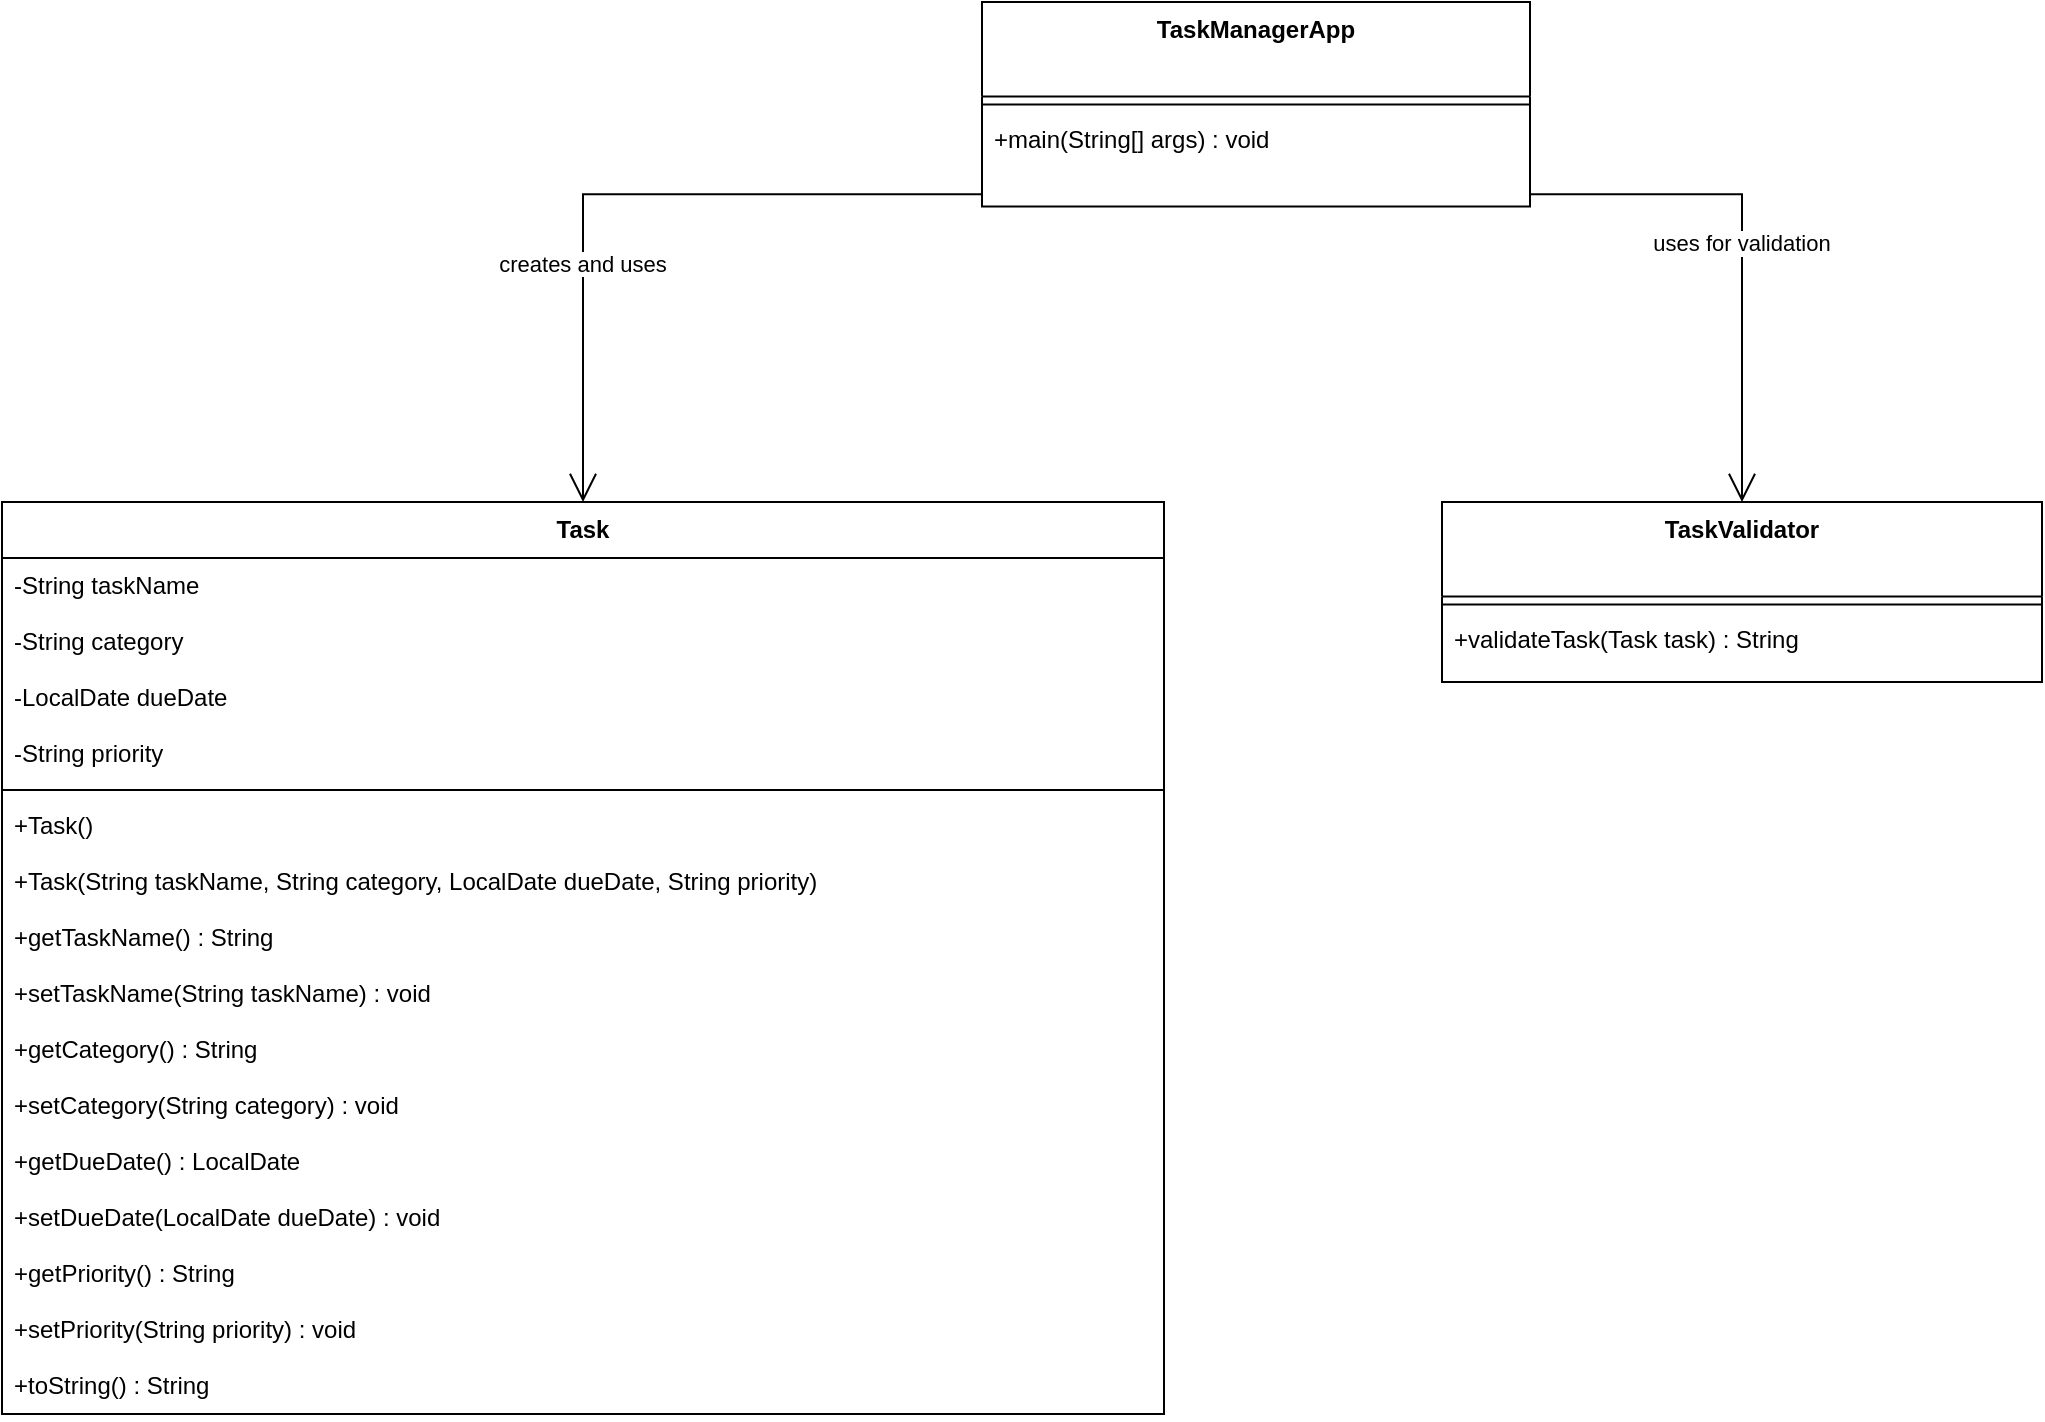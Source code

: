 <mxfile>
    <diagram name="Page-1" id="GfO-ehUrDFWXusRzr627">
        <mxGraphModel dx="2311" dy="662" grid="1" gridSize="10" guides="1" tooltips="1" connect="1" arrows="1" fold="1" page="1" pageScale="1" pageWidth="850" pageHeight="1100" math="0" shadow="0">
            <root>
                <mxCell id="0"/>
                <mxCell id="1" parent="0"/>
                <mxCell id="RBmTynfh8ijn9ladTr99-1" value="Task" style="swimlane;fontStyle=1;align=center;verticalAlign=top;childLayout=stackLayout;horizontal=1;startSize=28;horizontalStack=0;resizeParent=1;resizeParentMax=0;resizeLast=0;collapsible=0;marginBottom=0;" parent="1" vertex="1">
                    <mxGeometry x="-70" y="270" width="581" height="456" as="geometry"/>
                </mxCell>
                <mxCell id="RBmTynfh8ijn9ladTr99-2" value="-String taskName" style="text;strokeColor=none;fillColor=none;align=left;verticalAlign=top;spacingLeft=4;spacingRight=4;overflow=hidden;rotatable=0;points=[[0,0.5],[1,0.5]];portConstraint=eastwest;" parent="RBmTynfh8ijn9ladTr99-1" vertex="1">
                    <mxGeometry y="28" width="581" height="28" as="geometry"/>
                </mxCell>
                <mxCell id="RBmTynfh8ijn9ladTr99-3" value="-String category" style="text;strokeColor=none;fillColor=none;align=left;verticalAlign=top;spacingLeft=4;spacingRight=4;overflow=hidden;rotatable=0;points=[[0,0.5],[1,0.5]];portConstraint=eastwest;" parent="RBmTynfh8ijn9ladTr99-1" vertex="1">
                    <mxGeometry y="56" width="581" height="28" as="geometry"/>
                </mxCell>
                <mxCell id="RBmTynfh8ijn9ladTr99-4" value="-LocalDate dueDate" style="text;strokeColor=none;fillColor=none;align=left;verticalAlign=top;spacingLeft=4;spacingRight=4;overflow=hidden;rotatable=0;points=[[0,0.5],[1,0.5]];portConstraint=eastwest;" parent="RBmTynfh8ijn9ladTr99-1" vertex="1">
                    <mxGeometry y="84" width="581" height="28" as="geometry"/>
                </mxCell>
                <mxCell id="RBmTynfh8ijn9ladTr99-5" value="-String priority" style="text;strokeColor=none;fillColor=none;align=left;verticalAlign=top;spacingLeft=4;spacingRight=4;overflow=hidden;rotatable=0;points=[[0,0.5],[1,0.5]];portConstraint=eastwest;" parent="RBmTynfh8ijn9ladTr99-1" vertex="1">
                    <mxGeometry y="112" width="581" height="28" as="geometry"/>
                </mxCell>
                <mxCell id="RBmTynfh8ijn9ladTr99-6" style="line;strokeWidth=1;fillColor=none;align=left;verticalAlign=middle;spacingTop=-1;spacingLeft=3;spacingRight=3;rotatable=0;labelPosition=right;points=[];portConstraint=eastwest;strokeColor=inherit;" parent="RBmTynfh8ijn9ladTr99-1" vertex="1">
                    <mxGeometry y="140" width="581" height="8" as="geometry"/>
                </mxCell>
                <mxCell id="RBmTynfh8ijn9ladTr99-7" value="+Task()" style="text;strokeColor=none;fillColor=none;align=left;verticalAlign=top;spacingLeft=4;spacingRight=4;overflow=hidden;rotatable=0;points=[[0,0.5],[1,0.5]];portConstraint=eastwest;" parent="RBmTynfh8ijn9ladTr99-1" vertex="1">
                    <mxGeometry y="148" width="581" height="28" as="geometry"/>
                </mxCell>
                <mxCell id="RBmTynfh8ijn9ladTr99-8" value="+Task(String taskName, String category, LocalDate dueDate, String priority)" style="text;strokeColor=none;fillColor=none;align=left;verticalAlign=top;spacingLeft=4;spacingRight=4;overflow=hidden;rotatable=0;points=[[0,0.5],[1,0.5]];portConstraint=eastwest;" parent="RBmTynfh8ijn9ladTr99-1" vertex="1">
                    <mxGeometry y="176" width="581" height="28" as="geometry"/>
                </mxCell>
                <mxCell id="RBmTynfh8ijn9ladTr99-9" value="+getTaskName() : String" style="text;strokeColor=none;fillColor=none;align=left;verticalAlign=top;spacingLeft=4;spacingRight=4;overflow=hidden;rotatable=0;points=[[0,0.5],[1,0.5]];portConstraint=eastwest;" parent="RBmTynfh8ijn9ladTr99-1" vertex="1">
                    <mxGeometry y="204" width="581" height="28" as="geometry"/>
                </mxCell>
                <mxCell id="RBmTynfh8ijn9ladTr99-10" value="+setTaskName(String taskName) : void" style="text;strokeColor=none;fillColor=none;align=left;verticalAlign=top;spacingLeft=4;spacingRight=4;overflow=hidden;rotatable=0;points=[[0,0.5],[1,0.5]];portConstraint=eastwest;" parent="RBmTynfh8ijn9ladTr99-1" vertex="1">
                    <mxGeometry y="232" width="581" height="28" as="geometry"/>
                </mxCell>
                <mxCell id="RBmTynfh8ijn9ladTr99-11" value="+getCategory() : String" style="text;strokeColor=none;fillColor=none;align=left;verticalAlign=top;spacingLeft=4;spacingRight=4;overflow=hidden;rotatable=0;points=[[0,0.5],[1,0.5]];portConstraint=eastwest;" parent="RBmTynfh8ijn9ladTr99-1" vertex="1">
                    <mxGeometry y="260" width="581" height="28" as="geometry"/>
                </mxCell>
                <mxCell id="RBmTynfh8ijn9ladTr99-12" value="+setCategory(String category) : void" style="text;strokeColor=none;fillColor=none;align=left;verticalAlign=top;spacingLeft=4;spacingRight=4;overflow=hidden;rotatable=0;points=[[0,0.5],[1,0.5]];portConstraint=eastwest;" parent="RBmTynfh8ijn9ladTr99-1" vertex="1">
                    <mxGeometry y="288" width="581" height="28" as="geometry"/>
                </mxCell>
                <mxCell id="RBmTynfh8ijn9ladTr99-13" value="+getDueDate() : LocalDate" style="text;strokeColor=none;fillColor=none;align=left;verticalAlign=top;spacingLeft=4;spacingRight=4;overflow=hidden;rotatable=0;points=[[0,0.5],[1,0.5]];portConstraint=eastwest;" parent="RBmTynfh8ijn9ladTr99-1" vertex="1">
                    <mxGeometry y="316" width="581" height="28" as="geometry"/>
                </mxCell>
                <mxCell id="RBmTynfh8ijn9ladTr99-14" value="+setDueDate(LocalDate dueDate) : void" style="text;strokeColor=none;fillColor=none;align=left;verticalAlign=top;spacingLeft=4;spacingRight=4;overflow=hidden;rotatable=0;points=[[0,0.5],[1,0.5]];portConstraint=eastwest;" parent="RBmTynfh8ijn9ladTr99-1" vertex="1">
                    <mxGeometry y="344" width="581" height="28" as="geometry"/>
                </mxCell>
                <mxCell id="RBmTynfh8ijn9ladTr99-15" value="+getPriority() : String" style="text;strokeColor=none;fillColor=none;align=left;verticalAlign=top;spacingLeft=4;spacingRight=4;overflow=hidden;rotatable=0;points=[[0,0.5],[1,0.5]];portConstraint=eastwest;" parent="RBmTynfh8ijn9ladTr99-1" vertex="1">
                    <mxGeometry y="372" width="581" height="28" as="geometry"/>
                </mxCell>
                <mxCell id="RBmTynfh8ijn9ladTr99-16" value="+setPriority(String priority) : void" style="text;strokeColor=none;fillColor=none;align=left;verticalAlign=top;spacingLeft=4;spacingRight=4;overflow=hidden;rotatable=0;points=[[0,0.5],[1,0.5]];portConstraint=eastwest;" parent="RBmTynfh8ijn9ladTr99-1" vertex="1">
                    <mxGeometry y="400" width="581" height="28" as="geometry"/>
                </mxCell>
                <mxCell id="RBmTynfh8ijn9ladTr99-17" value="+toString() : String" style="text;strokeColor=none;fillColor=none;align=left;verticalAlign=top;spacingLeft=4;spacingRight=4;overflow=hidden;rotatable=0;points=[[0,0.5],[1,0.5]];portConstraint=eastwest;" parent="RBmTynfh8ijn9ladTr99-1" vertex="1">
                    <mxGeometry y="428" width="581" height="28" as="geometry"/>
                </mxCell>
                <mxCell id="RBmTynfh8ijn9ladTr99-18" value="TaskValidator" style="swimlane;fontStyle=1;align=center;verticalAlign=top;childLayout=stackLayout;horizontal=1;startSize=47.2;horizontalStack=0;resizeParent=1;resizeParentMax=0;resizeLast=0;collapsible=0;marginBottom=0;" parent="1" vertex="1">
                    <mxGeometry x="650" y="270" width="300" height="90" as="geometry"/>
                </mxCell>
                <mxCell id="RBmTynfh8ijn9ladTr99-19" style="line;strokeWidth=1;fillColor=none;align=left;verticalAlign=middle;spacingTop=-1;spacingLeft=3;spacingRight=3;rotatable=0;labelPosition=right;points=[];portConstraint=eastwest;strokeColor=inherit;" parent="RBmTynfh8ijn9ladTr99-18" vertex="1">
                    <mxGeometry y="47.2" width="300" height="8" as="geometry"/>
                </mxCell>
                <mxCell id="RBmTynfh8ijn9ladTr99-20" value="+validateTask(Task task) : String" style="text;strokeColor=none;fillColor=none;align=left;verticalAlign=top;spacingLeft=4;spacingRight=4;overflow=hidden;rotatable=0;points=[[0,0.5],[1,0.5]];portConstraint=eastwest;" parent="RBmTynfh8ijn9ladTr99-18" vertex="1">
                    <mxGeometry y="55.2" width="300" height="34.8" as="geometry"/>
                </mxCell>
                <mxCell id="RBmTynfh8ijn9ladTr99-21" value="TaskManagerApp" style="swimlane;fontStyle=1;align=center;verticalAlign=top;childLayout=stackLayout;horizontal=1;startSize=47.2;horizontalStack=0;resizeParent=1;resizeParentMax=0;resizeLast=0;collapsible=0;marginBottom=0;" parent="1" vertex="1">
                    <mxGeometry x="420" y="20" width="274" height="102.2" as="geometry"/>
                </mxCell>
                <mxCell id="RBmTynfh8ijn9ladTr99-22" style="line;strokeWidth=1;fillColor=none;align=left;verticalAlign=middle;spacingTop=-1;spacingLeft=3;spacingRight=3;rotatable=0;labelPosition=right;points=[];portConstraint=eastwest;strokeColor=inherit;" parent="RBmTynfh8ijn9ladTr99-21" vertex="1">
                    <mxGeometry y="47.2" width="274" height="8" as="geometry"/>
                </mxCell>
                <mxCell id="RBmTynfh8ijn9ladTr99-23" value="+main(String[] args) : void" style="text;strokeColor=none;fillColor=none;align=left;verticalAlign=top;spacingLeft=4;spacingRight=4;overflow=hidden;rotatable=0;points=[[0,0.5],[1,0.5]];portConstraint=eastwest;" parent="RBmTynfh8ijn9ladTr99-21" vertex="1">
                    <mxGeometry y="55.2" width="274" height="47" as="geometry"/>
                </mxCell>
                <mxCell id="RBmTynfh8ijn9ladTr99-24" value="creates and uses" style="startArrow=none;endArrow=open;endSize=12;exitX=0;exitY=0.94;entryX=0.5;entryY=0;rounded=0;edgeStyle=orthogonalEdgeStyle;" parent="1" source="RBmTynfh8ijn9ladTr99-21" target="RBmTynfh8ijn9ladTr99-1" edge="1">
                    <mxGeometry x="0.325" relative="1" as="geometry">
                        <mxPoint as="offset"/>
                    </mxGeometry>
                </mxCell>
                <mxCell id="RBmTynfh8ijn9ladTr99-25" value="uses for validation" style="startArrow=none;endArrow=open;endSize=12;exitX=1;exitY=0.94;entryX=0.5;entryY=0;rounded=0;edgeStyle=orthogonalEdgeStyle;" parent="1" source="RBmTynfh8ijn9ladTr99-21" target="RBmTynfh8ijn9ladTr99-18" edge="1">
                    <mxGeometry relative="1" as="geometry"/>
                </mxCell>
            </root>
        </mxGraphModel>
    </diagram>
</mxfile>